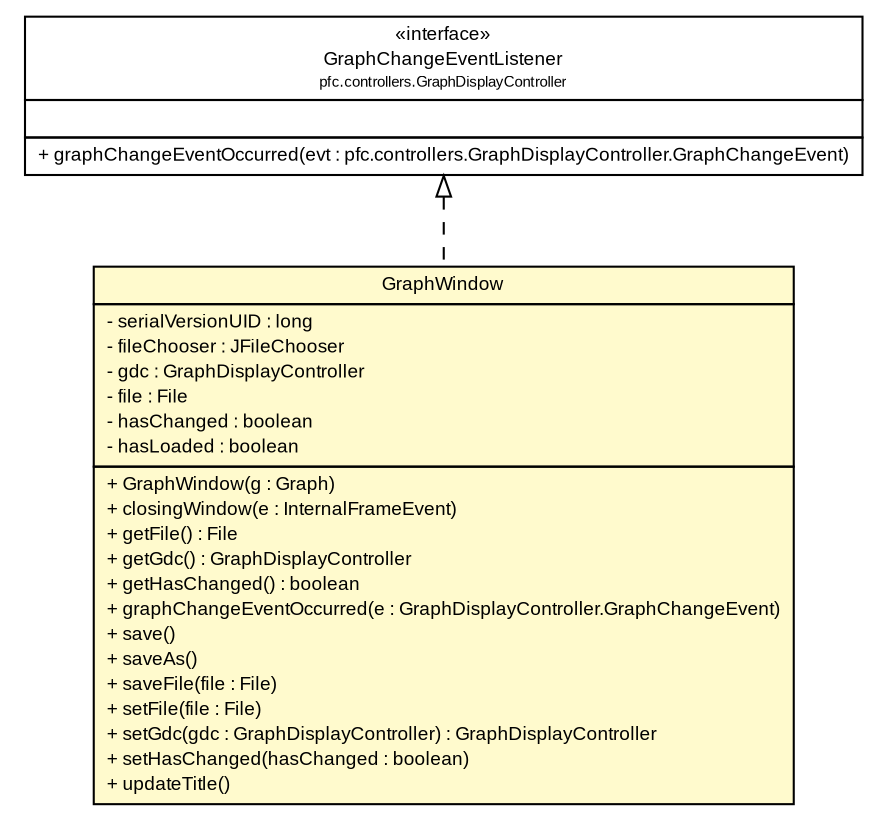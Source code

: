 #!/usr/local/bin/dot
#
# Class diagram 
# Generated by UMLGraph version R5_6 (http://www.umlgraph.org/)
#

digraph G {
	edge [fontname="arial",fontsize=10,labelfontname="arial",labelfontsize=10];
	node [fontname="arial",fontsize=10,shape=plaintext];
	nodesep=0.25;
	ranksep=0.5;
	// pfc.controllers.GraphDisplayController.GraphChangeEventListener
	c10196 [label=<<table title="pfc.controllers.GraphDisplayController.GraphChangeEventListener" border="0" cellborder="1" cellspacing="0" cellpadding="2" port="p" href="../../controllers/GraphDisplayController.GraphChangeEventListener.html">
		<tr><td><table border="0" cellspacing="0" cellpadding="1">
<tr><td align="center" balign="center"> &#171;interface&#187; </td></tr>
<tr><td align="center" balign="center"> GraphChangeEventListener </td></tr>
<tr><td align="center" balign="center"><font point-size="7.0"> pfc.controllers.GraphDisplayController </font></td></tr>
		</table></td></tr>
		<tr><td><table border="0" cellspacing="0" cellpadding="1">
<tr><td align="left" balign="left">  </td></tr>
		</table></td></tr>
		<tr><td><table border="0" cellspacing="0" cellpadding="1">
<tr><td align="left" balign="left"> + graphChangeEventOccurred(evt : pfc.controllers.GraphDisplayController.GraphChangeEvent) </td></tr>
		</table></td></tr>
		</table>>, URL="../../controllers/GraphDisplayController.GraphChangeEventListener.html", fontname="arial", fontcolor="black", fontsize=9.0];
	// pfc.gui.windows.GraphWindow
	c10229 [label=<<table title="pfc.gui.windows.GraphWindow" border="0" cellborder="1" cellspacing="0" cellpadding="2" port="p" bgcolor="lemonChiffon" href="./GraphWindow.html">
		<tr><td><table border="0" cellspacing="0" cellpadding="1">
<tr><td align="center" balign="center"> GraphWindow </td></tr>
		</table></td></tr>
		<tr><td><table border="0" cellspacing="0" cellpadding="1">
<tr><td align="left" balign="left"> - serialVersionUID : long </td></tr>
<tr><td align="left" balign="left"> - fileChooser : JFileChooser </td></tr>
<tr><td align="left" balign="left"> - gdc : GraphDisplayController </td></tr>
<tr><td align="left" balign="left"> - file : File </td></tr>
<tr><td align="left" balign="left"> - hasChanged : boolean </td></tr>
<tr><td align="left" balign="left"> - hasLoaded : boolean </td></tr>
		</table></td></tr>
		<tr><td><table border="0" cellspacing="0" cellpadding="1">
<tr><td align="left" balign="left"> + GraphWindow(g : Graph) </td></tr>
<tr><td align="left" balign="left"> + closingWindow(e : InternalFrameEvent) </td></tr>
<tr><td align="left" balign="left"> + getFile() : File </td></tr>
<tr><td align="left" balign="left"> + getGdc() : GraphDisplayController </td></tr>
<tr><td align="left" balign="left"> + getHasChanged() : boolean </td></tr>
<tr><td align="left" balign="left"> + graphChangeEventOccurred(e : GraphDisplayController.GraphChangeEvent) </td></tr>
<tr><td align="left" balign="left"> + save() </td></tr>
<tr><td align="left" balign="left"> + saveAs() </td></tr>
<tr><td align="left" balign="left"> + saveFile(file : File) </td></tr>
<tr><td align="left" balign="left"> + setFile(file : File) </td></tr>
<tr><td align="left" balign="left"> + setGdc(gdc : GraphDisplayController) : GraphDisplayController </td></tr>
<tr><td align="left" balign="left"> + setHasChanged(hasChanged : boolean) </td></tr>
<tr><td align="left" balign="left"> + updateTitle() </td></tr>
		</table></td></tr>
		</table>>, URL="./GraphWindow.html", fontname="arial", fontcolor="black", fontsize=9.0];
	//pfc.gui.windows.GraphWindow implements pfc.controllers.GraphDisplayController.GraphChangeEventListener
	c10196:p -> c10229:p [dir=back,arrowtail=empty,style=dashed];
}

